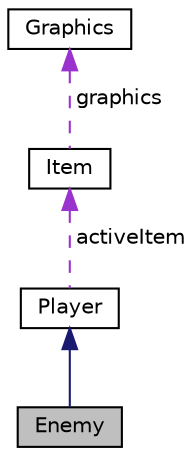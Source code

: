 digraph "Enemy"
{
 // LATEX_PDF_SIZE
  edge [fontname="Helvetica",fontsize="10",labelfontname="Helvetica",labelfontsize="10"];
  node [fontname="Helvetica",fontsize="10",shape=record];
  Node1 [label="Enemy",height=0.2,width=0.4,color="black", fillcolor="grey75", style="filled", fontcolor="black",tooltip=" "];
  Node2 -> Node1 [dir="back",color="midnightblue",fontsize="10",style="solid",fontname="Helvetica"];
  Node2 [label="Player",height=0.2,width=0.4,color="black", fillcolor="white", style="filled",URL="$classPlayer.html",tooltip="Player header file."];
  Node3 -> Node2 [dir="back",color="darkorchid3",fontsize="10",style="dashed",label=" activeItem" ,fontname="Helvetica"];
  Node3 [label="Item",height=0.2,width=0.4,color="black", fillcolor="white", style="filled",URL="$classItem.html",tooltip="Item header file."];
  Node4 -> Node3 [dir="back",color="darkorchid3",fontsize="10",style="dashed",label=" graphics" ,fontname="Helvetica"];
  Node4 [label="Graphics",height=0.2,width=0.4,color="black", fillcolor="white", style="filled",URL="$classGraphics.html",tooltip=" "];
}
